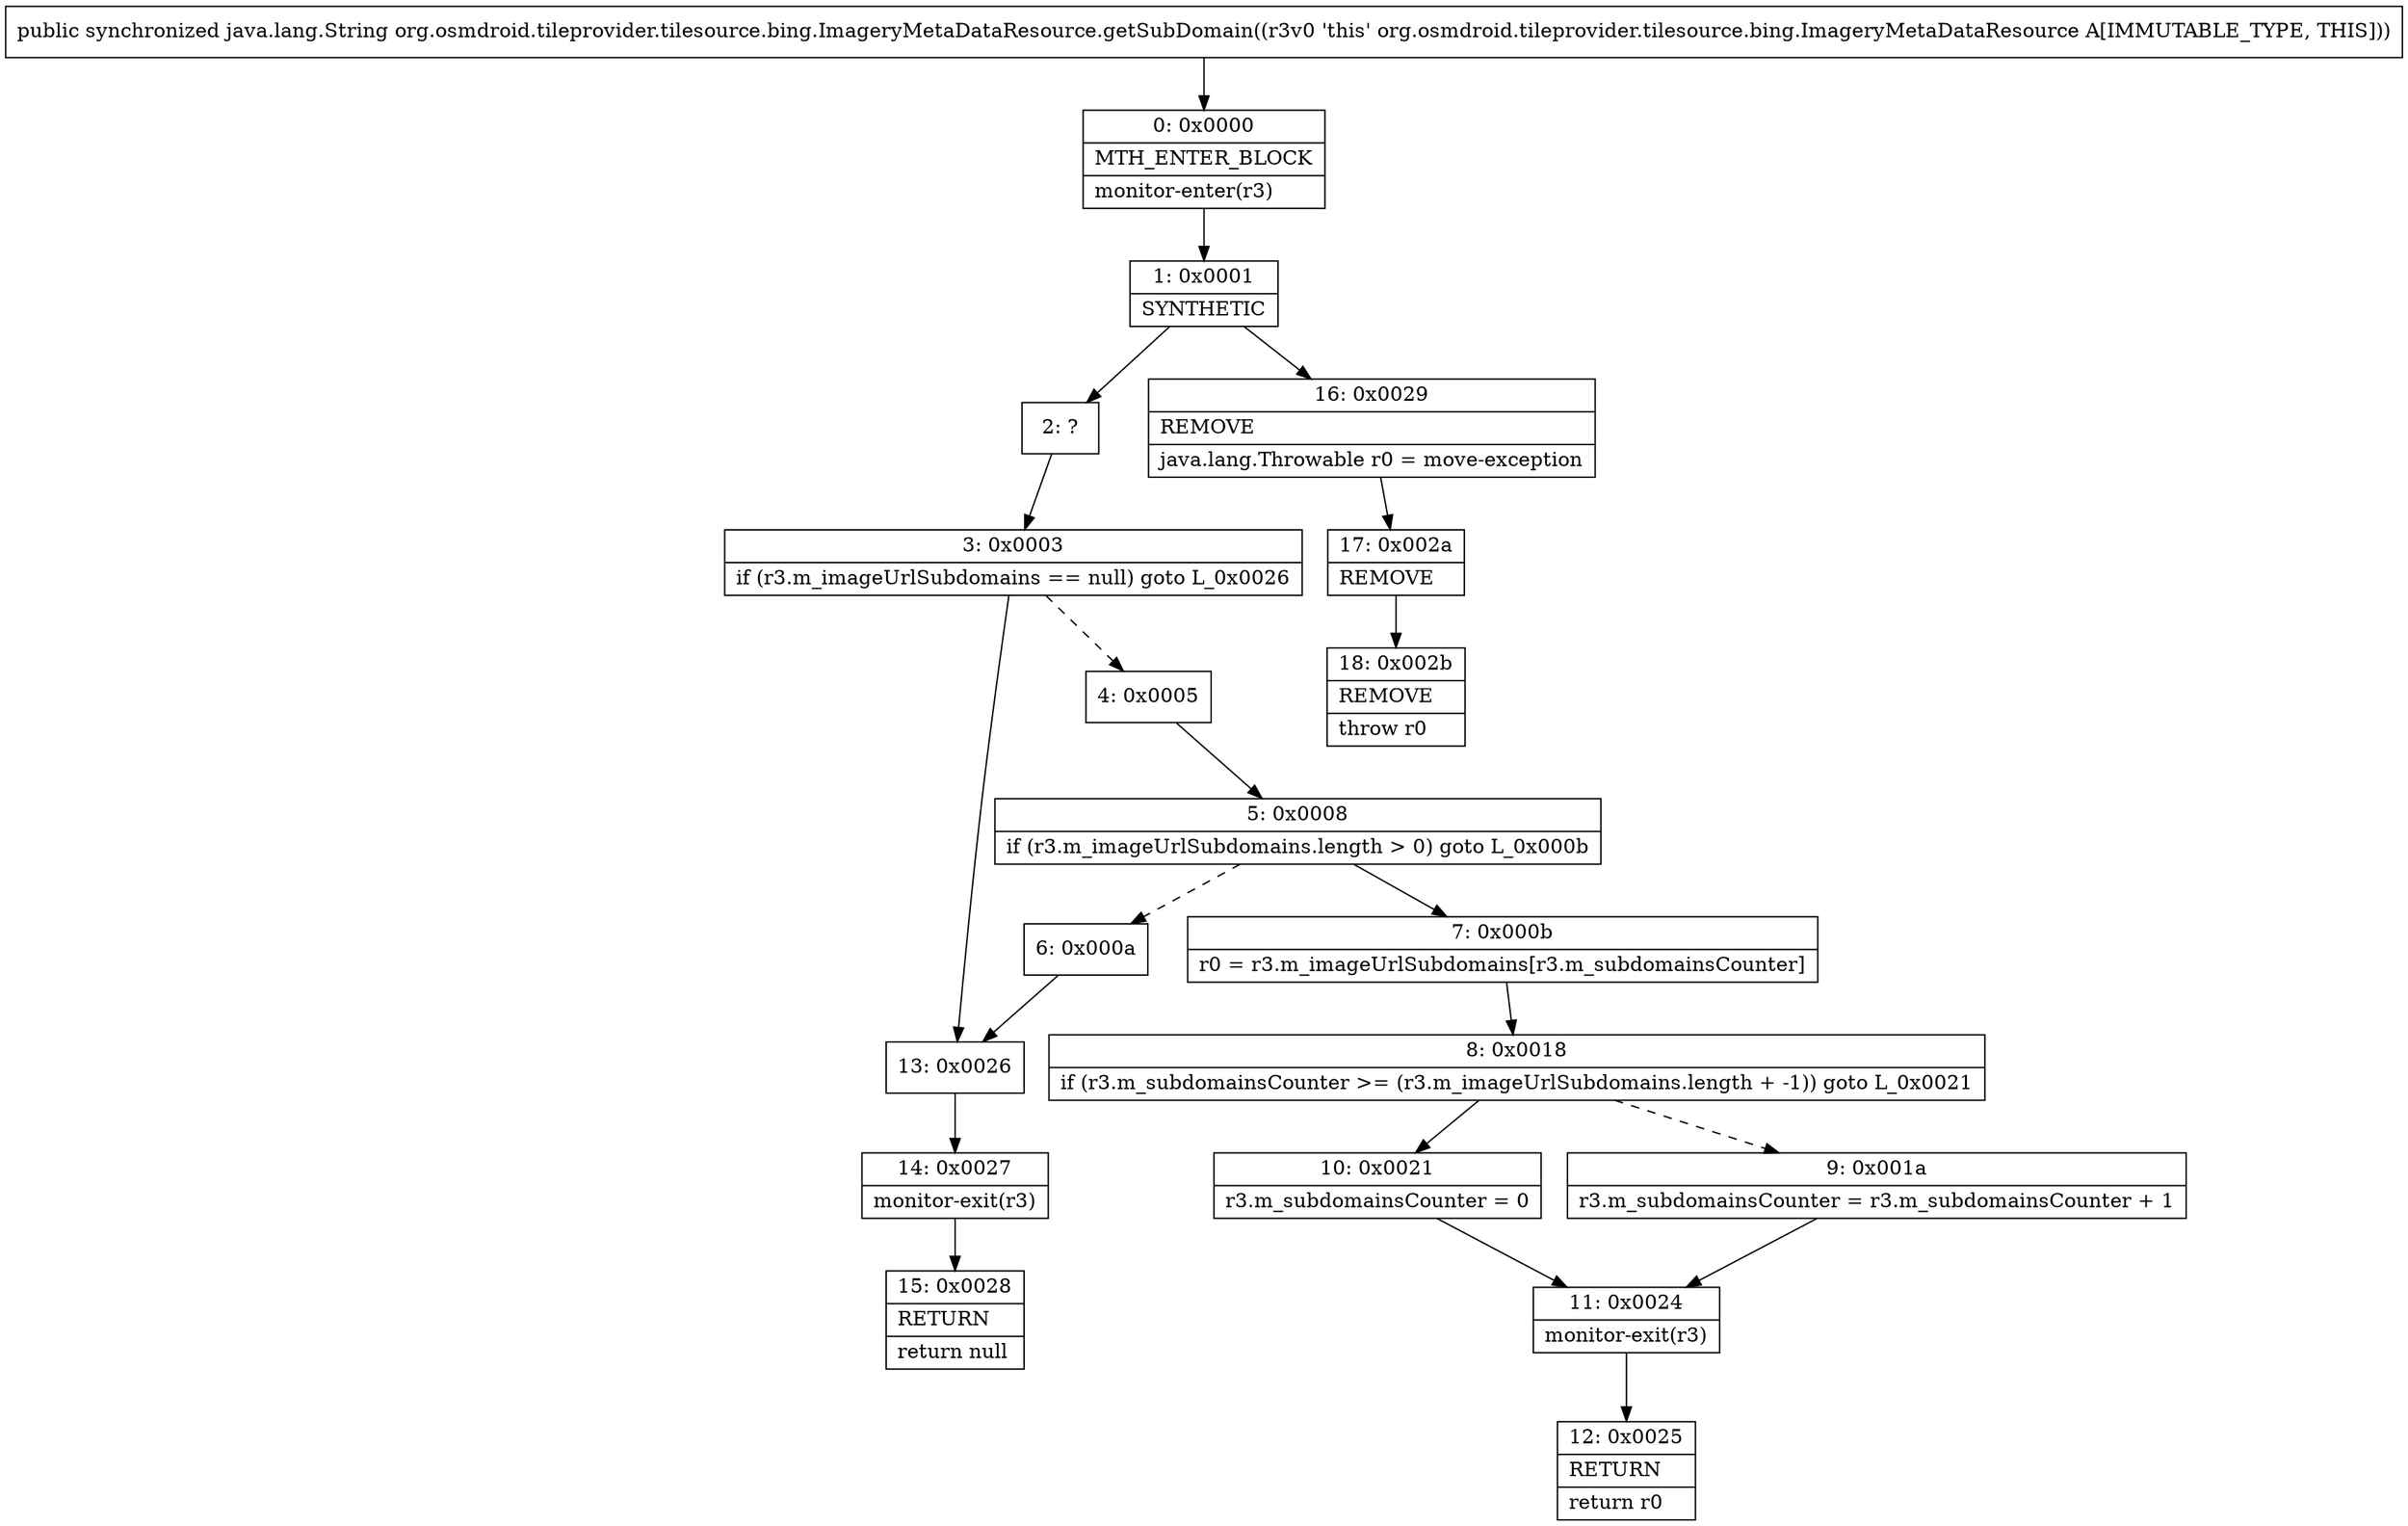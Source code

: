 digraph "CFG fororg.osmdroid.tileprovider.tilesource.bing.ImageryMetaDataResource.getSubDomain()Ljava\/lang\/String;" {
Node_0 [shape=record,label="{0\:\ 0x0000|MTH_ENTER_BLOCK\l|monitor\-enter(r3)\l}"];
Node_1 [shape=record,label="{1\:\ 0x0001|SYNTHETIC\l}"];
Node_2 [shape=record,label="{2\:\ ?}"];
Node_3 [shape=record,label="{3\:\ 0x0003|if (r3.m_imageUrlSubdomains == null) goto L_0x0026\l}"];
Node_4 [shape=record,label="{4\:\ 0x0005}"];
Node_5 [shape=record,label="{5\:\ 0x0008|if (r3.m_imageUrlSubdomains.length \> 0) goto L_0x000b\l}"];
Node_6 [shape=record,label="{6\:\ 0x000a}"];
Node_7 [shape=record,label="{7\:\ 0x000b|r0 = r3.m_imageUrlSubdomains[r3.m_subdomainsCounter]\l}"];
Node_8 [shape=record,label="{8\:\ 0x0018|if (r3.m_subdomainsCounter \>= (r3.m_imageUrlSubdomains.length + \-1)) goto L_0x0021\l}"];
Node_9 [shape=record,label="{9\:\ 0x001a|r3.m_subdomainsCounter = r3.m_subdomainsCounter + 1\l}"];
Node_10 [shape=record,label="{10\:\ 0x0021|r3.m_subdomainsCounter = 0\l}"];
Node_11 [shape=record,label="{11\:\ 0x0024|monitor\-exit(r3)\l}"];
Node_12 [shape=record,label="{12\:\ 0x0025|RETURN\l|return r0\l}"];
Node_13 [shape=record,label="{13\:\ 0x0026}"];
Node_14 [shape=record,label="{14\:\ 0x0027|monitor\-exit(r3)\l}"];
Node_15 [shape=record,label="{15\:\ 0x0028|RETURN\l|return null\l}"];
Node_16 [shape=record,label="{16\:\ 0x0029|REMOVE\l|java.lang.Throwable r0 = move\-exception\l}"];
Node_17 [shape=record,label="{17\:\ 0x002a|REMOVE\l}"];
Node_18 [shape=record,label="{18\:\ 0x002b|REMOVE\l|throw r0\l}"];
MethodNode[shape=record,label="{public synchronized java.lang.String org.osmdroid.tileprovider.tilesource.bing.ImageryMetaDataResource.getSubDomain((r3v0 'this' org.osmdroid.tileprovider.tilesource.bing.ImageryMetaDataResource A[IMMUTABLE_TYPE, THIS])) }"];
MethodNode -> Node_0;
Node_0 -> Node_1;
Node_1 -> Node_2;
Node_1 -> Node_16;
Node_2 -> Node_3;
Node_3 -> Node_4[style=dashed];
Node_3 -> Node_13;
Node_4 -> Node_5;
Node_5 -> Node_6[style=dashed];
Node_5 -> Node_7;
Node_6 -> Node_13;
Node_7 -> Node_8;
Node_8 -> Node_9[style=dashed];
Node_8 -> Node_10;
Node_9 -> Node_11;
Node_10 -> Node_11;
Node_11 -> Node_12;
Node_13 -> Node_14;
Node_14 -> Node_15;
Node_16 -> Node_17;
Node_17 -> Node_18;
}


